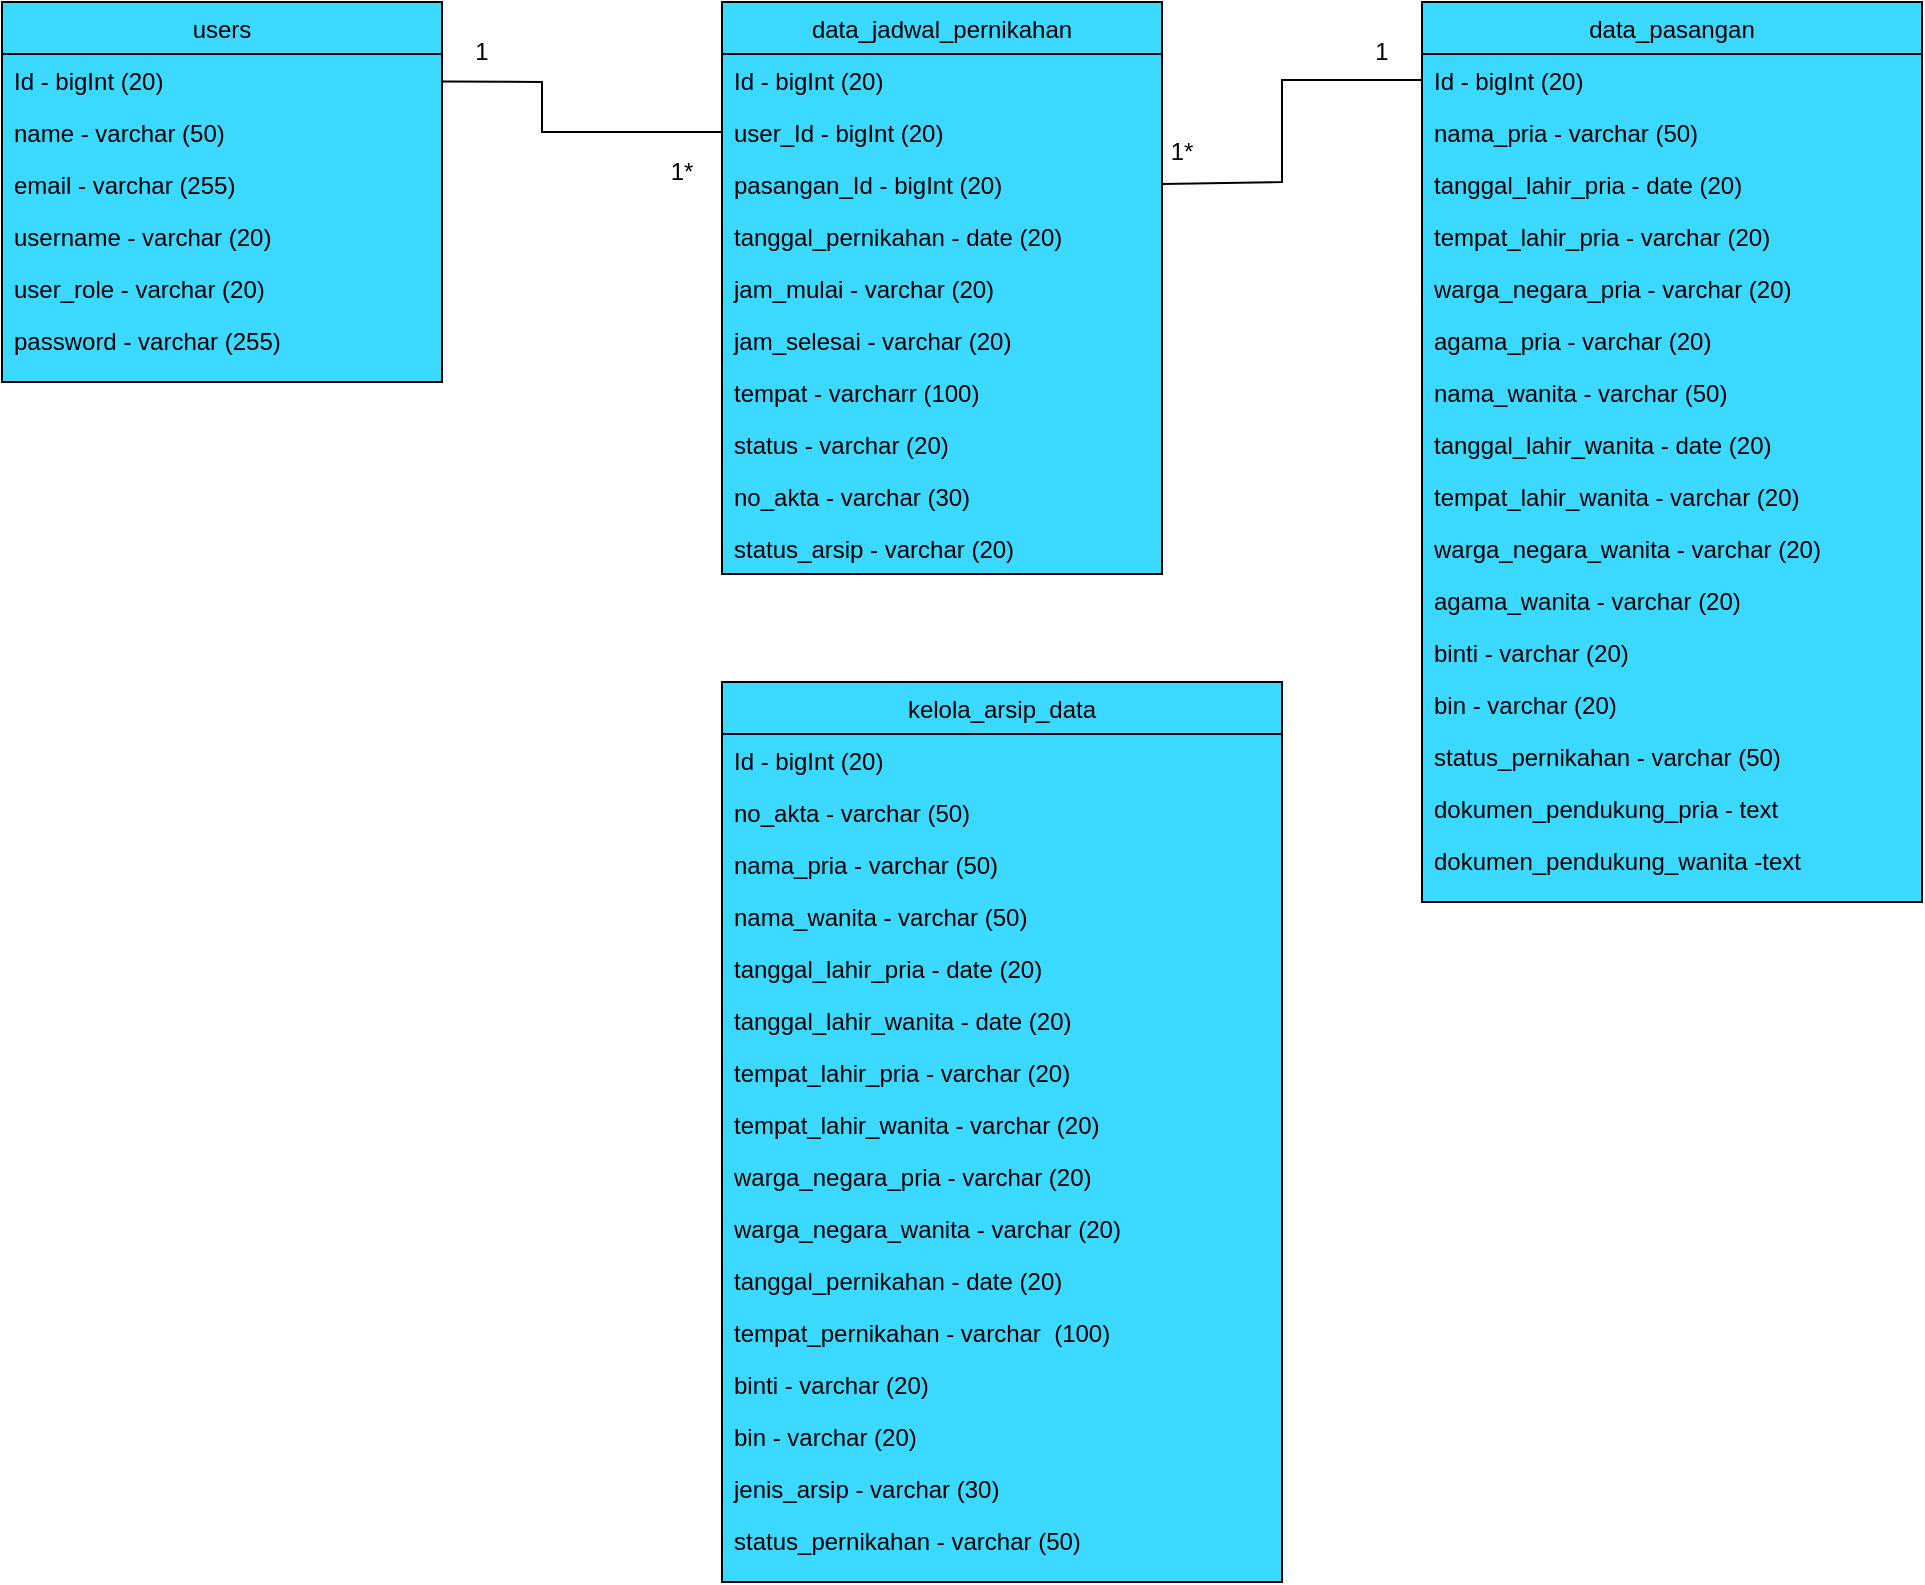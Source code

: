 <mxfile version="20.4.0" type="github">
  <diagram id="if5ysVgG1gXo0QaTi_HV" name="Halaman-1">
    <mxGraphModel dx="1662" dy="754" grid="1" gridSize="10" guides="1" tooltips="1" connect="1" arrows="1" fold="1" page="1" pageScale="1" pageWidth="827" pageHeight="1169" math="0" shadow="0">
      <root>
        <mxCell id="0" />
        <mxCell id="1" parent="0" />
        <mxCell id="6f0zPJw62TKPNzpTug0z-4" value="users" style="swimlane;fontStyle=0;align=center;verticalAlign=top;childLayout=stackLayout;horizontal=1;startSize=26;horizontalStack=0;resizeParent=1;resizeLast=0;collapsible=1;marginBottom=0;rounded=0;shadow=0;strokeWidth=1;gradientColor=none;swimlaneFillColor=#3BD8FF;fillColor=#3BD8FF;" parent="1" vertex="1">
          <mxGeometry x="80" y="70" width="220" height="190" as="geometry">
            <mxRectangle x="230" y="140" width="160" height="26" as="alternateBounds" />
          </mxGeometry>
        </mxCell>
        <mxCell id="6f0zPJw62TKPNzpTug0z-5" value="Id - bigInt (20)" style="text;align=left;verticalAlign=top;spacingLeft=4;spacingRight=4;overflow=hidden;rotatable=0;points=[[0,0.5],[1,0.5]];portConstraint=eastwest;" parent="6f0zPJw62TKPNzpTug0z-4" vertex="1">
          <mxGeometry y="26" width="220" height="26" as="geometry" />
        </mxCell>
        <mxCell id="6f0zPJw62TKPNzpTug0z-6" value="name - varchar (50)" style="text;align=left;verticalAlign=top;spacingLeft=4;spacingRight=4;overflow=hidden;rotatable=0;points=[[0,0.5],[1,0.5]];portConstraint=eastwest;rounded=0;shadow=0;html=0;" parent="6f0zPJw62TKPNzpTug0z-4" vertex="1">
          <mxGeometry y="52" width="220" height="26" as="geometry" />
        </mxCell>
        <mxCell id="6f0zPJw62TKPNzpTug0z-7" value="email - varchar (255)" style="text;align=left;verticalAlign=top;spacingLeft=4;spacingRight=4;overflow=hidden;rotatable=0;points=[[0,0.5],[1,0.5]];portConstraint=eastwest;rounded=0;shadow=0;html=0;" parent="6f0zPJw62TKPNzpTug0z-4" vertex="1">
          <mxGeometry y="78" width="220" height="26" as="geometry" />
        </mxCell>
        <mxCell id="6f0zPJw62TKPNzpTug0z-8" value="username - varchar (20)" style="text;align=left;verticalAlign=top;spacingLeft=4;spacingRight=4;overflow=hidden;rotatable=0;points=[[0,0.5],[1,0.5]];portConstraint=eastwest;rounded=0;shadow=0;html=0;" parent="6f0zPJw62TKPNzpTug0z-4" vertex="1">
          <mxGeometry y="104" width="220" height="26" as="geometry" />
        </mxCell>
        <mxCell id="6f0zPJw62TKPNzpTug0z-9" value="user_role - varchar (20)" style="text;align=left;verticalAlign=top;spacingLeft=4;spacingRight=4;overflow=hidden;rotatable=0;points=[[0,0.5],[1,0.5]];portConstraint=eastwest;rounded=0;shadow=0;html=0;" parent="6f0zPJw62TKPNzpTug0z-4" vertex="1">
          <mxGeometry y="130" width="220" height="26" as="geometry" />
        </mxCell>
        <mxCell id="6f0zPJw62TKPNzpTug0z-10" value="password - varchar (255)" style="text;align=left;verticalAlign=top;spacingLeft=4;spacingRight=4;overflow=hidden;rotatable=0;points=[[0,0.5],[1,0.5]];portConstraint=eastwest;rounded=0;shadow=0;html=0;" parent="6f0zPJw62TKPNzpTug0z-4" vertex="1">
          <mxGeometry y="156" width="220" height="26" as="geometry" />
        </mxCell>
        <mxCell id="6f0zPJw62TKPNzpTug0z-11" value="data_jadwal_pernikahan" style="swimlane;fontStyle=0;align=center;verticalAlign=top;childLayout=stackLayout;horizontal=1;startSize=26;horizontalStack=0;resizeParent=1;resizeLast=0;collapsible=1;marginBottom=0;rounded=0;shadow=0;strokeWidth=1;swimlaneFillColor=#3BD8FF;fillColor=#3BD8FF;" parent="1" vertex="1">
          <mxGeometry x="440" y="70" width="220" height="286" as="geometry">
            <mxRectangle x="230" y="140" width="160" height="26" as="alternateBounds" />
          </mxGeometry>
        </mxCell>
        <mxCell id="6f0zPJw62TKPNzpTug0z-12" value="Id - bigInt (20)" style="text;align=left;verticalAlign=top;spacingLeft=4;spacingRight=4;overflow=hidden;rotatable=0;points=[[0,0.5],[1,0.5]];portConstraint=eastwest;" parent="6f0zPJw62TKPNzpTug0z-11" vertex="1">
          <mxGeometry y="26" width="220" height="26" as="geometry" />
        </mxCell>
        <mxCell id="6f0zPJw62TKPNzpTug0z-18" value="user_Id - bigInt (20)" style="text;align=left;verticalAlign=top;spacingLeft=4;spacingRight=4;overflow=hidden;rotatable=0;points=[[0,0.5],[1,0.5]];portConstraint=eastwest;" parent="6f0zPJw62TKPNzpTug0z-11" vertex="1">
          <mxGeometry y="52" width="220" height="26" as="geometry" />
        </mxCell>
        <mxCell id="6f0zPJw62TKPNzpTug0z-19" value="pasangan_Id - bigInt (20)" style="text;align=left;verticalAlign=top;spacingLeft=4;spacingRight=4;overflow=hidden;rotatable=0;points=[[0,0.5],[1,0.5]];portConstraint=eastwest;" parent="6f0zPJw62TKPNzpTug0z-11" vertex="1">
          <mxGeometry y="78" width="220" height="26" as="geometry" />
        </mxCell>
        <mxCell id="6f0zPJw62TKPNzpTug0z-14" value="tanggal_pernikahan - date (20)" style="text;align=left;verticalAlign=top;spacingLeft=4;spacingRight=4;overflow=hidden;rotatable=0;points=[[0,0.5],[1,0.5]];portConstraint=eastwest;rounded=0;shadow=0;html=0;" parent="6f0zPJw62TKPNzpTug0z-11" vertex="1">
          <mxGeometry y="104" width="220" height="26" as="geometry" />
        </mxCell>
        <mxCell id="6f0zPJw62TKPNzpTug0z-15" value="jam_mulai - varchar (20)" style="text;align=left;verticalAlign=top;spacingLeft=4;spacingRight=4;overflow=hidden;rotatable=0;points=[[0,0.5],[1,0.5]];portConstraint=eastwest;rounded=0;shadow=0;html=0;" parent="6f0zPJw62TKPNzpTug0z-11" vertex="1">
          <mxGeometry y="130" width="220" height="26" as="geometry" />
        </mxCell>
        <mxCell id="gqqpQkbEDrjOvqYPtL85-1" value="jam_selesai - varchar (20)" style="text;align=left;verticalAlign=top;spacingLeft=4;spacingRight=4;overflow=hidden;rotatable=0;points=[[0,0.5],[1,0.5]];portConstraint=eastwest;rounded=0;shadow=0;html=0;" vertex="1" parent="6f0zPJw62TKPNzpTug0z-11">
          <mxGeometry y="156" width="220" height="26" as="geometry" />
        </mxCell>
        <mxCell id="6f0zPJw62TKPNzpTug0z-16" value="tempat - varcharr (100)" style="text;align=left;verticalAlign=top;spacingLeft=4;spacingRight=4;overflow=hidden;rotatable=0;points=[[0,0.5],[1,0.5]];portConstraint=eastwest;rounded=0;shadow=0;html=0;" parent="6f0zPJw62TKPNzpTug0z-11" vertex="1">
          <mxGeometry y="182" width="220" height="26" as="geometry" />
        </mxCell>
        <mxCell id="6f0zPJw62TKPNzpTug0z-17" value="status - varchar (20)" style="text;align=left;verticalAlign=top;spacingLeft=4;spacingRight=4;overflow=hidden;rotatable=0;points=[[0,0.5],[1,0.5]];portConstraint=eastwest;rounded=0;shadow=0;html=0;" parent="6f0zPJw62TKPNzpTug0z-11" vertex="1">
          <mxGeometry y="208" width="220" height="26" as="geometry" />
        </mxCell>
        <mxCell id="6f0zPJw62TKPNzpTug0z-20" value="no_akta - varchar (30)" style="text;align=left;verticalAlign=top;spacingLeft=4;spacingRight=4;overflow=hidden;rotatable=0;points=[[0,0.5],[1,0.5]];portConstraint=eastwest;rounded=0;shadow=0;html=0;" parent="6f0zPJw62TKPNzpTug0z-11" vertex="1">
          <mxGeometry y="234" width="220" height="26" as="geometry" />
        </mxCell>
        <mxCell id="6f0zPJw62TKPNzpTug0z-21" value="status_arsip - varchar (20)" style="text;align=left;verticalAlign=top;spacingLeft=4;spacingRight=4;overflow=hidden;rotatable=0;points=[[0,0.5],[1,0.5]];portConstraint=eastwest;rounded=0;shadow=0;html=0;" parent="6f0zPJw62TKPNzpTug0z-11" vertex="1">
          <mxGeometry y="260" width="220" height="26" as="geometry" />
        </mxCell>
        <mxCell id="6f0zPJw62TKPNzpTug0z-22" value="data_pasangan" style="swimlane;fontStyle=0;align=center;verticalAlign=top;childLayout=stackLayout;horizontal=1;startSize=26;horizontalStack=0;resizeParent=1;resizeLast=0;collapsible=1;marginBottom=0;rounded=0;shadow=0;strokeWidth=1;swimlaneFillColor=#3BD8FF;fillColor=#3BD8FF;" parent="1" vertex="1">
          <mxGeometry x="790" y="70" width="250" height="450" as="geometry">
            <mxRectangle x="230" y="140" width="160" height="26" as="alternateBounds" />
          </mxGeometry>
        </mxCell>
        <mxCell id="6f0zPJw62TKPNzpTug0z-23" value="Id - bigInt (20)" style="text;align=left;verticalAlign=top;spacingLeft=4;spacingRight=4;overflow=hidden;rotatable=0;points=[[0,0.5],[1,0.5]];portConstraint=eastwest;" parent="6f0zPJw62TKPNzpTug0z-22" vertex="1">
          <mxGeometry y="26" width="250" height="26" as="geometry" />
        </mxCell>
        <mxCell id="6f0zPJw62TKPNzpTug0z-24" value="nama_pria - varchar (50)" style="text;align=left;verticalAlign=top;spacingLeft=4;spacingRight=4;overflow=hidden;rotatable=0;points=[[0,0.5],[1,0.5]];portConstraint=eastwest;" parent="6f0zPJw62TKPNzpTug0z-22" vertex="1">
          <mxGeometry y="52" width="250" height="26" as="geometry" />
        </mxCell>
        <mxCell id="6f0zPJw62TKPNzpTug0z-25" value="tanggal_lahir_pria - date (20)" style="text;align=left;verticalAlign=top;spacingLeft=4;spacingRight=4;overflow=hidden;rotatable=0;points=[[0,0.5],[1,0.5]];portConstraint=eastwest;" parent="6f0zPJw62TKPNzpTug0z-22" vertex="1">
          <mxGeometry y="78" width="250" height="26" as="geometry" />
        </mxCell>
        <mxCell id="6f0zPJw62TKPNzpTug0z-26" value="tempat_lahir_pria - varchar (20)" style="text;align=left;verticalAlign=top;spacingLeft=4;spacingRight=4;overflow=hidden;rotatable=0;points=[[0,0.5],[1,0.5]];portConstraint=eastwest;rounded=0;shadow=0;html=0;" parent="6f0zPJw62TKPNzpTug0z-22" vertex="1">
          <mxGeometry y="104" width="250" height="26" as="geometry" />
        </mxCell>
        <mxCell id="6f0zPJw62TKPNzpTug0z-27" value="warga_negara_pria - varchar (20)" style="text;align=left;verticalAlign=top;spacingLeft=4;spacingRight=4;overflow=hidden;rotatable=0;points=[[0,0.5],[1,0.5]];portConstraint=eastwest;rounded=0;shadow=0;html=0;" parent="6f0zPJw62TKPNzpTug0z-22" vertex="1">
          <mxGeometry y="130" width="250" height="26" as="geometry" />
        </mxCell>
        <mxCell id="6f0zPJw62TKPNzpTug0z-32" value="agama_pria - varchar (20)" style="text;align=left;verticalAlign=top;spacingLeft=4;spacingRight=4;overflow=hidden;rotatable=0;points=[[0,0.5],[1,0.5]];portConstraint=eastwest;rounded=0;shadow=0;html=0;" parent="6f0zPJw62TKPNzpTug0z-22" vertex="1">
          <mxGeometry y="156" width="250" height="26" as="geometry" />
        </mxCell>
        <mxCell id="6f0zPJw62TKPNzpTug0z-33" value="nama_wanita - varchar (50)" style="text;align=left;verticalAlign=top;spacingLeft=4;spacingRight=4;overflow=hidden;rotatable=0;points=[[0,0.5],[1,0.5]];portConstraint=eastwest;" parent="6f0zPJw62TKPNzpTug0z-22" vertex="1">
          <mxGeometry y="182" width="250" height="26" as="geometry" />
        </mxCell>
        <mxCell id="6f0zPJw62TKPNzpTug0z-34" value="tanggal_lahir_wanita - date (20)" style="text;align=left;verticalAlign=top;spacingLeft=4;spacingRight=4;overflow=hidden;rotatable=0;points=[[0,0.5],[1,0.5]];portConstraint=eastwest;" parent="6f0zPJw62TKPNzpTug0z-22" vertex="1">
          <mxGeometry y="208" width="250" height="26" as="geometry" />
        </mxCell>
        <mxCell id="6f0zPJw62TKPNzpTug0z-35" value="tempat_lahir_wanita - varchar (20)" style="text;align=left;verticalAlign=top;spacingLeft=4;spacingRight=4;overflow=hidden;rotatable=0;points=[[0,0.5],[1,0.5]];portConstraint=eastwest;rounded=0;shadow=0;html=0;" parent="6f0zPJw62TKPNzpTug0z-22" vertex="1">
          <mxGeometry y="234" width="250" height="26" as="geometry" />
        </mxCell>
        <mxCell id="6f0zPJw62TKPNzpTug0z-36" value="warga_negara_wanita - varchar (20)" style="text;align=left;verticalAlign=top;spacingLeft=4;spacingRight=4;overflow=hidden;rotatable=0;points=[[0,0.5],[1,0.5]];portConstraint=eastwest;rounded=0;shadow=0;html=0;" parent="6f0zPJw62TKPNzpTug0z-22" vertex="1">
          <mxGeometry y="260" width="250" height="26" as="geometry" />
        </mxCell>
        <mxCell id="6f0zPJw62TKPNzpTug0z-37" value="agama_wanita - varchar (20)" style="text;align=left;verticalAlign=top;spacingLeft=4;spacingRight=4;overflow=hidden;rotatable=0;points=[[0,0.5],[1,0.5]];portConstraint=eastwest;rounded=0;shadow=0;html=0;" parent="6f0zPJw62TKPNzpTug0z-22" vertex="1">
          <mxGeometry y="286" width="250" height="26" as="geometry" />
        </mxCell>
        <mxCell id="6f0zPJw62TKPNzpTug0z-39" value="binti - varchar (20)" style="text;align=left;verticalAlign=top;spacingLeft=4;spacingRight=4;overflow=hidden;rotatable=0;points=[[0,0.5],[1,0.5]];portConstraint=eastwest;rounded=0;shadow=0;html=0;" parent="6f0zPJw62TKPNzpTug0z-22" vertex="1">
          <mxGeometry y="312" width="250" height="26" as="geometry" />
        </mxCell>
        <mxCell id="6f0zPJw62TKPNzpTug0z-40" value="bin - varchar (20)" style="text;align=left;verticalAlign=top;spacingLeft=4;spacingRight=4;overflow=hidden;rotatable=0;points=[[0,0.5],[1,0.5]];portConstraint=eastwest;rounded=0;shadow=0;html=0;" parent="6f0zPJw62TKPNzpTug0z-22" vertex="1">
          <mxGeometry y="338" width="250" height="26" as="geometry" />
        </mxCell>
        <mxCell id="6f0zPJw62TKPNzpTug0z-41" value="status_pernikahan - varchar (50)" style="text;align=left;verticalAlign=top;spacingLeft=4;spacingRight=4;overflow=hidden;rotatable=0;points=[[0,0.5],[1,0.5]];portConstraint=eastwest;rounded=0;shadow=0;html=0;" parent="6f0zPJw62TKPNzpTug0z-22" vertex="1">
          <mxGeometry y="364" width="250" height="26" as="geometry" />
        </mxCell>
        <mxCell id="gqqpQkbEDrjOvqYPtL85-2" value="dokumen_pendukung_pria - text" style="text;align=left;verticalAlign=top;spacingLeft=4;spacingRight=4;overflow=hidden;rotatable=0;points=[[0,0.5],[1,0.5]];portConstraint=eastwest;rounded=0;shadow=0;html=0;" vertex="1" parent="6f0zPJw62TKPNzpTug0z-22">
          <mxGeometry y="390" width="250" height="26" as="geometry" />
        </mxCell>
        <mxCell id="gqqpQkbEDrjOvqYPtL85-3" value="dokumen_pendukung_wanita -text" style="text;align=left;verticalAlign=top;spacingLeft=4;spacingRight=4;overflow=hidden;rotatable=0;points=[[0,0.5],[1,0.5]];portConstraint=eastwest;rounded=0;shadow=0;html=0;" vertex="1" parent="6f0zPJw62TKPNzpTug0z-22">
          <mxGeometry y="416" width="250" height="26" as="geometry" />
        </mxCell>
        <mxCell id="6f0zPJw62TKPNzpTug0z-42" value="" style="endArrow=none;html=1;rounded=0;entryX=0;entryY=0.5;entryDx=0;entryDy=0;" parent="1" source="6f0zPJw62TKPNzpTug0z-5" target="6f0zPJw62TKPNzpTug0z-18" edge="1">
          <mxGeometry width="50" height="50" relative="1" as="geometry">
            <mxPoint x="500" y="210" as="sourcePoint" />
            <mxPoint x="450" y="140" as="targetPoint" />
            <Array as="points">
              <mxPoint x="350" y="110" />
              <mxPoint x="350" y="135" />
            </Array>
          </mxGeometry>
        </mxCell>
        <mxCell id="6f0zPJw62TKPNzpTug0z-43" value="" style="endArrow=none;html=1;rounded=0;entryX=0;entryY=0.5;entryDx=0;entryDy=0;exitX=1;exitY=0.5;exitDx=0;exitDy=0;" parent="1" source="6f0zPJw62TKPNzpTug0z-19" target="6f0zPJw62TKPNzpTug0z-23" edge="1">
          <mxGeometry width="50" height="50" relative="1" as="geometry">
            <mxPoint x="650" y="170" as="sourcePoint" />
            <mxPoint x="550" y="160" as="targetPoint" />
            <Array as="points">
              <mxPoint x="720" y="160" />
              <mxPoint x="720" y="109" />
            </Array>
          </mxGeometry>
        </mxCell>
        <mxCell id="6f0zPJw62TKPNzpTug0z-44" value="1" style="text;html=1;strokeColor=none;fillColor=none;align=center;verticalAlign=middle;whiteSpace=wrap;rounded=0;" parent="1" vertex="1">
          <mxGeometry x="290" y="80" width="60" height="30" as="geometry" />
        </mxCell>
        <mxCell id="6f0zPJw62TKPNzpTug0z-45" value="1*" style="text;html=1;strokeColor=none;fillColor=none;align=center;verticalAlign=middle;whiteSpace=wrap;rounded=0;" parent="1" vertex="1">
          <mxGeometry x="390" y="140" width="60" height="30" as="geometry" />
        </mxCell>
        <mxCell id="6f0zPJw62TKPNzpTug0z-46" value="1" style="text;html=1;strokeColor=none;fillColor=none;align=center;verticalAlign=middle;whiteSpace=wrap;rounded=0;" parent="1" vertex="1">
          <mxGeometry x="740" y="80" width="60" height="30" as="geometry" />
        </mxCell>
        <mxCell id="6f0zPJw62TKPNzpTug0z-47" value="1*" style="text;html=1;strokeColor=none;fillColor=none;align=center;verticalAlign=middle;whiteSpace=wrap;rounded=0;" parent="1" vertex="1">
          <mxGeometry x="640" y="130" width="60" height="30" as="geometry" />
        </mxCell>
        <mxCell id="6f0zPJw62TKPNzpTug0z-48" value="kelola_arsip_data" style="swimlane;fontStyle=0;align=center;verticalAlign=top;childLayout=stackLayout;horizontal=1;startSize=26;horizontalStack=0;resizeParent=1;resizeLast=0;collapsible=1;marginBottom=0;rounded=0;shadow=0;strokeWidth=1;swimlaneFillColor=#3BD8FF;fillColor=#3BD8FF;" parent="1" vertex="1">
          <mxGeometry x="440" y="410" width="280" height="450" as="geometry">
            <mxRectangle x="230" y="140" width="160" height="26" as="alternateBounds" />
          </mxGeometry>
        </mxCell>
        <mxCell id="6f0zPJw62TKPNzpTug0z-49" value="Id - bigInt (20)" style="text;align=left;verticalAlign=top;spacingLeft=4;spacingRight=4;overflow=hidden;rotatable=0;points=[[0,0.5],[1,0.5]];portConstraint=eastwest;" parent="6f0zPJw62TKPNzpTug0z-48" vertex="1">
          <mxGeometry y="26" width="280" height="26" as="geometry" />
        </mxCell>
        <mxCell id="6f0zPJw62TKPNzpTug0z-64" value="no_akta - varchar (50)" style="text;align=left;verticalAlign=top;spacingLeft=4;spacingRight=4;overflow=hidden;rotatable=0;points=[[0,0.5],[1,0.5]];portConstraint=eastwest;" parent="6f0zPJw62TKPNzpTug0z-48" vertex="1">
          <mxGeometry y="52" width="280" height="26" as="geometry" />
        </mxCell>
        <mxCell id="6f0zPJw62TKPNzpTug0z-50" value="nama_pria - varchar (50)" style="text;align=left;verticalAlign=top;spacingLeft=4;spacingRight=4;overflow=hidden;rotatable=0;points=[[0,0.5],[1,0.5]];portConstraint=eastwest;" parent="6f0zPJw62TKPNzpTug0z-48" vertex="1">
          <mxGeometry y="78" width="280" height="26" as="geometry" />
        </mxCell>
        <mxCell id="6f0zPJw62TKPNzpTug0z-55" value="nama_wanita - varchar (50)" style="text;align=left;verticalAlign=top;spacingLeft=4;spacingRight=4;overflow=hidden;rotatable=0;points=[[0,0.5],[1,0.5]];portConstraint=eastwest;" parent="6f0zPJw62TKPNzpTug0z-48" vertex="1">
          <mxGeometry y="104" width="280" height="26" as="geometry" />
        </mxCell>
        <mxCell id="6f0zPJw62TKPNzpTug0z-51" value="tanggal_lahir_pria - date (20)" style="text;align=left;verticalAlign=top;spacingLeft=4;spacingRight=4;overflow=hidden;rotatable=0;points=[[0,0.5],[1,0.5]];portConstraint=eastwest;" parent="6f0zPJw62TKPNzpTug0z-48" vertex="1">
          <mxGeometry y="130" width="280" height="26" as="geometry" />
        </mxCell>
        <mxCell id="6f0zPJw62TKPNzpTug0z-56" value="tanggal_lahir_wanita - date (20)" style="text;align=left;verticalAlign=top;spacingLeft=4;spacingRight=4;overflow=hidden;rotatable=0;points=[[0,0.5],[1,0.5]];portConstraint=eastwest;" parent="6f0zPJw62TKPNzpTug0z-48" vertex="1">
          <mxGeometry y="156" width="280" height="26" as="geometry" />
        </mxCell>
        <mxCell id="6f0zPJw62TKPNzpTug0z-52" value="tempat_lahir_pria - varchar (20)" style="text;align=left;verticalAlign=top;spacingLeft=4;spacingRight=4;overflow=hidden;rotatable=0;points=[[0,0.5],[1,0.5]];portConstraint=eastwest;rounded=0;shadow=0;html=0;" parent="6f0zPJw62TKPNzpTug0z-48" vertex="1">
          <mxGeometry y="182" width="280" height="26" as="geometry" />
        </mxCell>
        <mxCell id="6f0zPJw62TKPNzpTug0z-59" value="tempat_lahir_wanita - varchar (20)" style="text;align=left;verticalAlign=top;spacingLeft=4;spacingRight=4;overflow=hidden;rotatable=0;points=[[0,0.5],[1,0.5]];portConstraint=eastwest;rounded=0;shadow=0;html=0;" parent="6f0zPJw62TKPNzpTug0z-48" vertex="1">
          <mxGeometry y="208" width="280" height="26" as="geometry" />
        </mxCell>
        <mxCell id="6f0zPJw62TKPNzpTug0z-53" value="warga_negara_pria - varchar (20)" style="text;align=left;verticalAlign=top;spacingLeft=4;spacingRight=4;overflow=hidden;rotatable=0;points=[[0,0.5],[1,0.5]];portConstraint=eastwest;rounded=0;shadow=0;html=0;" parent="6f0zPJw62TKPNzpTug0z-48" vertex="1">
          <mxGeometry y="234" width="280" height="26" as="geometry" />
        </mxCell>
        <mxCell id="6f0zPJw62TKPNzpTug0z-58" value="warga_negara_wanita - varchar (20)" style="text;align=left;verticalAlign=top;spacingLeft=4;spacingRight=4;overflow=hidden;rotatable=0;points=[[0,0.5],[1,0.5]];portConstraint=eastwest;rounded=0;shadow=0;html=0;" parent="6f0zPJw62TKPNzpTug0z-48" vertex="1">
          <mxGeometry y="260" width="280" height="26" as="geometry" />
        </mxCell>
        <mxCell id="6f0zPJw62TKPNzpTug0z-60" value="tanggal_pernikahan - date (20)" style="text;align=left;verticalAlign=top;spacingLeft=4;spacingRight=4;overflow=hidden;rotatable=0;points=[[0,0.5],[1,0.5]];portConstraint=eastwest;rounded=0;shadow=0;html=0;" parent="6f0zPJw62TKPNzpTug0z-48" vertex="1">
          <mxGeometry y="286" width="280" height="26" as="geometry" />
        </mxCell>
        <mxCell id="6f0zPJw62TKPNzpTug0z-65" value="tempat_pernikahan - varchar  (100)" style="text;align=left;verticalAlign=top;spacingLeft=4;spacingRight=4;overflow=hidden;rotatable=0;points=[[0,0.5],[1,0.5]];portConstraint=eastwest;rounded=0;shadow=0;html=0;" parent="6f0zPJw62TKPNzpTug0z-48" vertex="1">
          <mxGeometry y="312" width="280" height="26" as="geometry" />
        </mxCell>
        <mxCell id="6f0zPJw62TKPNzpTug0z-61" value="binti - varchar (20)" style="text;align=left;verticalAlign=top;spacingLeft=4;spacingRight=4;overflow=hidden;rotatable=0;points=[[0,0.5],[1,0.5]];portConstraint=eastwest;rounded=0;shadow=0;html=0;" parent="6f0zPJw62TKPNzpTug0z-48" vertex="1">
          <mxGeometry y="338" width="280" height="26" as="geometry" />
        </mxCell>
        <mxCell id="6f0zPJw62TKPNzpTug0z-62" value="bin - varchar (20)" style="text;align=left;verticalAlign=top;spacingLeft=4;spacingRight=4;overflow=hidden;rotatable=0;points=[[0,0.5],[1,0.5]];portConstraint=eastwest;rounded=0;shadow=0;html=0;" parent="6f0zPJw62TKPNzpTug0z-48" vertex="1">
          <mxGeometry y="364" width="280" height="26" as="geometry" />
        </mxCell>
        <mxCell id="6f0zPJw62TKPNzpTug0z-66" value="jenis_arsip - varchar (30)" style="text;align=left;verticalAlign=top;spacingLeft=4;spacingRight=4;overflow=hidden;rotatable=0;points=[[0,0.5],[1,0.5]];portConstraint=eastwest;rounded=0;shadow=0;html=0;" parent="6f0zPJw62TKPNzpTug0z-48" vertex="1">
          <mxGeometry y="390" width="280" height="26" as="geometry" />
        </mxCell>
        <mxCell id="6f0zPJw62TKPNzpTug0z-63" value="status_pernikahan - varchar (50)" style="text;align=left;verticalAlign=top;spacingLeft=4;spacingRight=4;overflow=hidden;rotatable=0;points=[[0,0.5],[1,0.5]];portConstraint=eastwest;rounded=0;shadow=0;html=0;" parent="6f0zPJw62TKPNzpTug0z-48" vertex="1">
          <mxGeometry y="416" width="280" height="26" as="geometry" />
        </mxCell>
      </root>
    </mxGraphModel>
  </diagram>
</mxfile>
